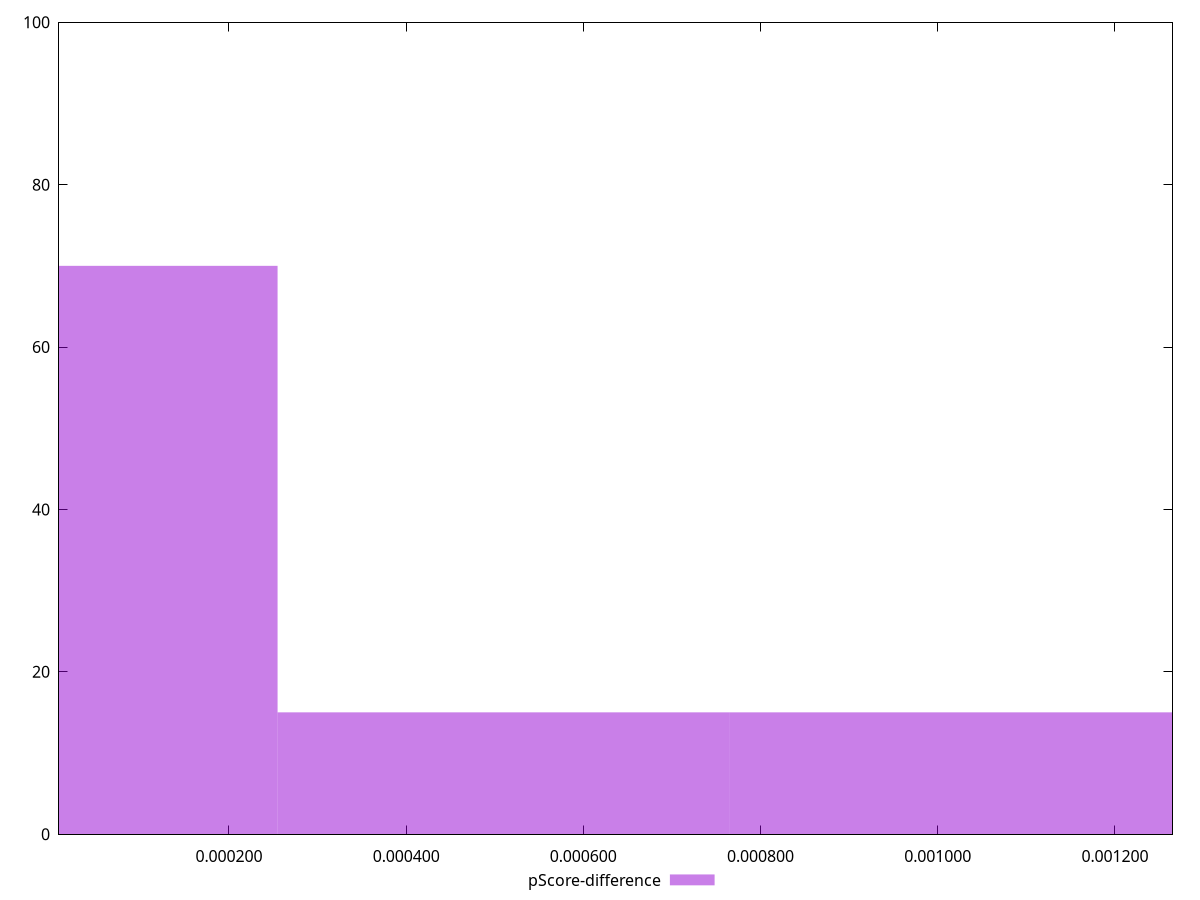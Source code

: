 reset

$pScoreDifference <<EOF
0 70
0.000509705454283366 15
0.001019410908566732 15
EOF

set key outside below
set boxwidth 0.000509705454283366
set xrange [0.000008139361764247788:0.0012649972917077035]
set yrange [0:100]
set trange [0:100]
set style fill transparent solid 0.5 noborder
set terminal svg size 640, 490 enhanced background rgb 'white'
set output "reprap/largest-contentful-paint/samples/pages/pScore-difference/histogram.svg"

plot $pScoreDifference title "pScore-difference" with boxes

reset
